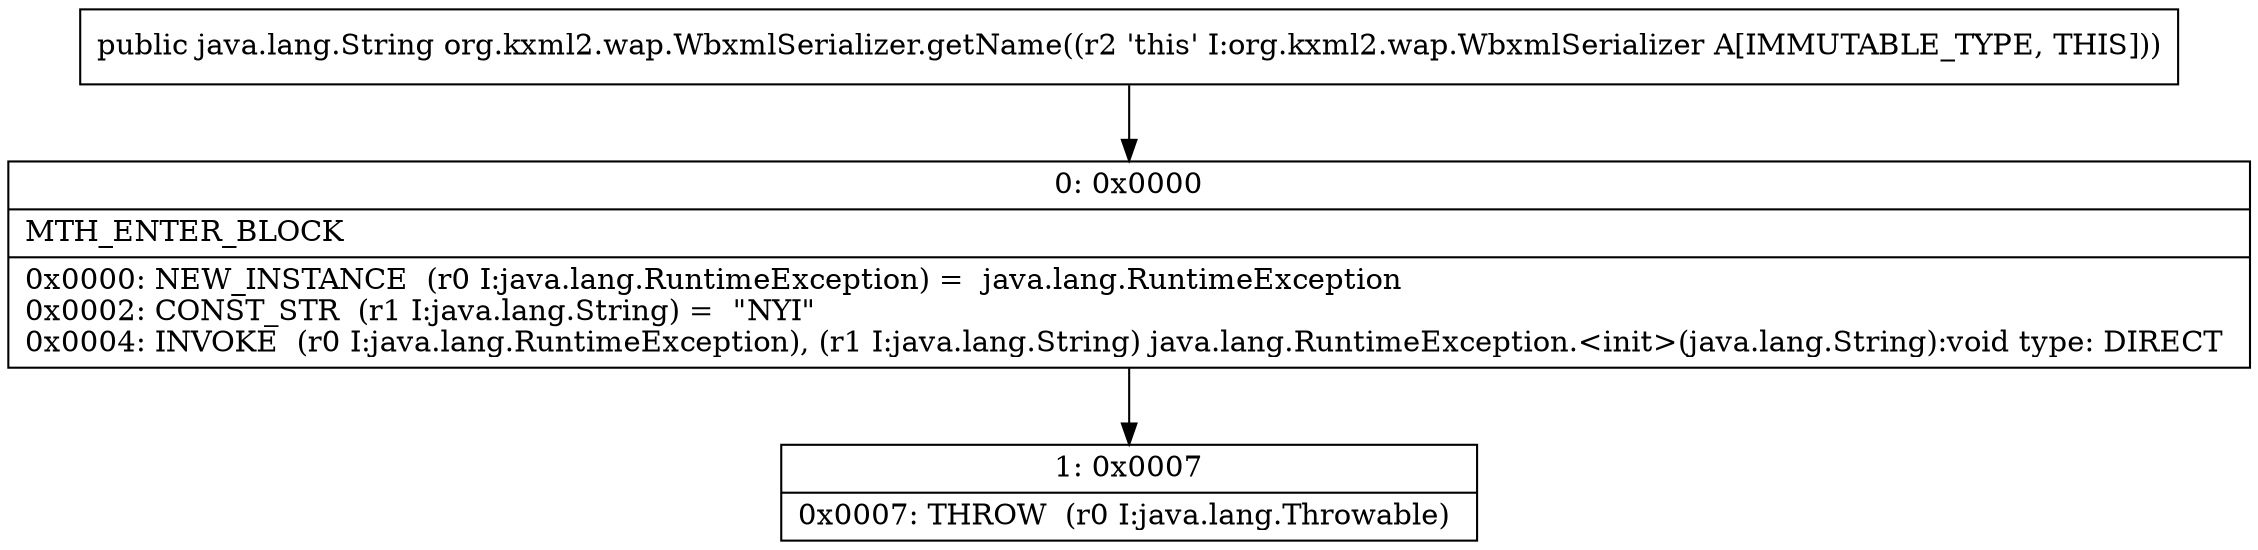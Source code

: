 digraph "CFG fororg.kxml2.wap.WbxmlSerializer.getName()Ljava\/lang\/String;" {
Node_0 [shape=record,label="{0\:\ 0x0000|MTH_ENTER_BLOCK\l|0x0000: NEW_INSTANCE  (r0 I:java.lang.RuntimeException) =  java.lang.RuntimeException \l0x0002: CONST_STR  (r1 I:java.lang.String) =  \"NYI\" \l0x0004: INVOKE  (r0 I:java.lang.RuntimeException), (r1 I:java.lang.String) java.lang.RuntimeException.\<init\>(java.lang.String):void type: DIRECT \l}"];
Node_1 [shape=record,label="{1\:\ 0x0007|0x0007: THROW  (r0 I:java.lang.Throwable) \l}"];
MethodNode[shape=record,label="{public java.lang.String org.kxml2.wap.WbxmlSerializer.getName((r2 'this' I:org.kxml2.wap.WbxmlSerializer A[IMMUTABLE_TYPE, THIS])) }"];
MethodNode -> Node_0;
Node_0 -> Node_1;
}

